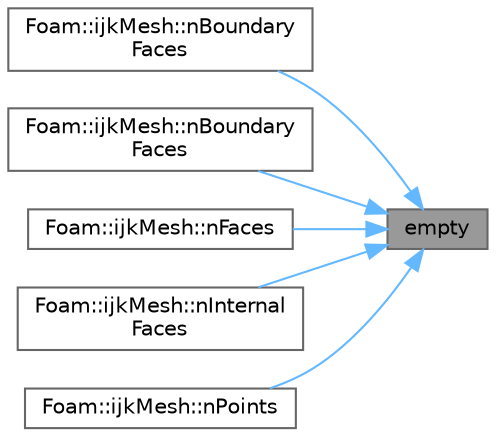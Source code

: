 digraph "empty"
{
 // LATEX_PDF_SIZE
  bgcolor="transparent";
  edge [fontname=Helvetica,fontsize=10,labelfontname=Helvetica,labelfontsize=10];
  node [fontname=Helvetica,fontsize=10,shape=box,height=0.2,width=0.4];
  rankdir="RL";
  Node1 [id="Node000001",label="empty",height=0.2,width=0.4,color="gray40", fillcolor="grey60", style="filled", fontcolor="black",tooltip=" "];
  Node1 -> Node2 [id="edge1_Node000001_Node000002",dir="back",color="steelblue1",style="solid",tooltip=" "];
  Node2 [id="Node000002",label="Foam::ijkMesh::nBoundary\lFaces",height=0.2,width=0.4,color="grey40", fillcolor="white", style="filled",URL="$classFoam_1_1ijkMesh.html#a9c9540cdeb3e20eeff1a4c0e8664e013",tooltip=" "];
  Node1 -> Node3 [id="edge2_Node000001_Node000003",dir="back",color="steelblue1",style="solid",tooltip=" "];
  Node3 [id="Node000003",label="Foam::ijkMesh::nBoundary\lFaces",height=0.2,width=0.4,color="grey40", fillcolor="white", style="filled",URL="$classFoam_1_1ijkMesh.html#a35374061cf184691e6be01a2de48cdb0",tooltip=" "];
  Node1 -> Node4 [id="edge3_Node000001_Node000004",dir="back",color="steelblue1",style="solid",tooltip=" "];
  Node4 [id="Node000004",label="Foam::ijkMesh::nFaces",height=0.2,width=0.4,color="grey40", fillcolor="white", style="filled",URL="$classFoam_1_1ijkMesh.html#af783acdbe2fe9244b256aa70dae1a87a",tooltip=" "];
  Node1 -> Node5 [id="edge4_Node000001_Node000005",dir="back",color="steelblue1",style="solid",tooltip=" "];
  Node5 [id="Node000005",label="Foam::ijkMesh::nInternal\lFaces",height=0.2,width=0.4,color="grey40", fillcolor="white", style="filled",URL="$classFoam_1_1ijkMesh.html#a61a58d513eb827e9001ec0dd94e6da30",tooltip=" "];
  Node1 -> Node6 [id="edge5_Node000001_Node000006",dir="back",color="steelblue1",style="solid",tooltip=" "];
  Node6 [id="Node000006",label="Foam::ijkMesh::nPoints",height=0.2,width=0.4,color="grey40", fillcolor="white", style="filled",URL="$classFoam_1_1ijkMesh.html#acc730f1879b8e75216a0e721a6761a6d",tooltip=" "];
}
